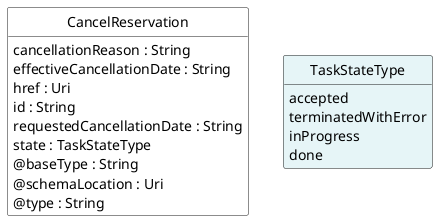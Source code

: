 @startuml
hide circle
hide methods
hide stereotype
show <<Enumeration>> stereotype
skinparam class {
   BackgroundColor<<Enumeration>> #E6F5F7
   BackgroundColor<<Ref>> #FFFFE0
   BackgroundColor<<Pivot>> #FFFFFFF
   BackgroundColor<<SimpleType>> #E2F0DA
   BackgroundColor #FCF2E3
}

class CancelReservation <<Pivot>> {
    cancellationReason : String
    effectiveCancellationDate : String
    href : Uri
    id : String
    requestedCancellationDate : String
    state : TaskStateType
    @baseType : String
    @schemaLocation : Uri
    @type : String
}

class TaskStateType <<Enumeration>> {
    accepted
    terminatedWithError
    inProgress
    done
}

CancelReservation -right[hidden]-> TaskStateType

@enduml